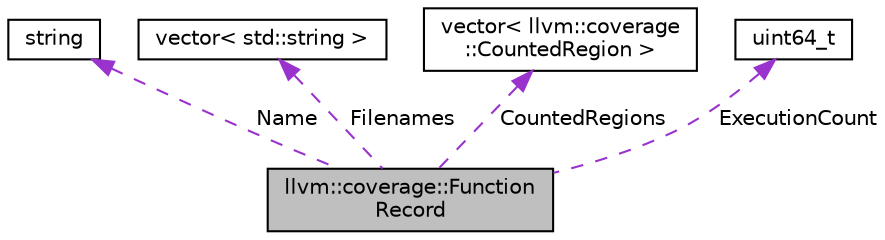 digraph "llvm::coverage::FunctionRecord"
{
 // LATEX_PDF_SIZE
  bgcolor="transparent";
  edge [fontname="Helvetica",fontsize="10",labelfontname="Helvetica",labelfontsize="10"];
  node [fontname="Helvetica",fontsize="10",shape="box"];
  Node1 [label="llvm::coverage::Function\lRecord",height=0.2,width=0.4,color="black", fillcolor="grey75", style="filled", fontcolor="black",tooltip="Code coverage information for a single function."];
  Node2 -> Node1 [dir="back",color="darkorchid3",fontsize="10",style="dashed",label=" Name" ,fontname="Helvetica"];
  Node2 [label="string",height=0.2,width=0.4,color="black",tooltip=" "];
  Node3 -> Node1 [dir="back",color="darkorchid3",fontsize="10",style="dashed",label=" Filenames" ,fontname="Helvetica"];
  Node3 [label="vector\< std::string \>",height=0.2,width=0.4,color="black",tooltip=" "];
  Node4 -> Node1 [dir="back",color="darkorchid3",fontsize="10",style="dashed",label=" CountedRegions" ,fontname="Helvetica"];
  Node4 [label="vector\< llvm::coverage\l::CountedRegion \>",height=0.2,width=0.4,color="black",tooltip=" "];
  Node5 -> Node1 [dir="back",color="darkorchid3",fontsize="10",style="dashed",label=" ExecutionCount" ,fontname="Helvetica"];
  Node5 [label="uint64_t",height=0.2,width=0.4,color="black",tooltip=" "];
}
